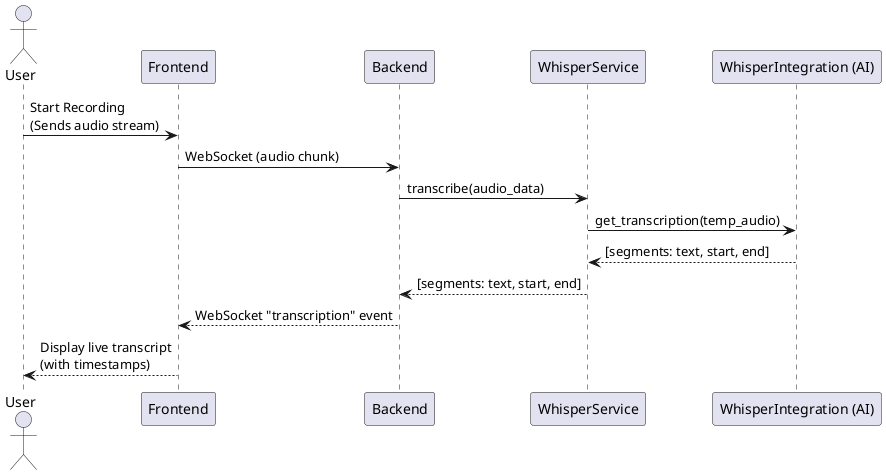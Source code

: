 @startuml Sequence Diagram
actor User

User -> Frontend : Start Recording\n(Sends audio stream)
Frontend -> Backend : WebSocket (audio chunk)
Backend -> WhisperService : transcribe(audio_data)
WhisperService -> "WhisperIntegration (AI)" : get_transcription(temp_audio)
"WhisperIntegration (AI)" --> WhisperService : [segments: text, start, end]
WhisperService --> Backend : [segments: text, start, end]
Backend --> Frontend : WebSocket "transcription" event
Frontend --> User : Display live transcript\n(with timestamps)

@enduml